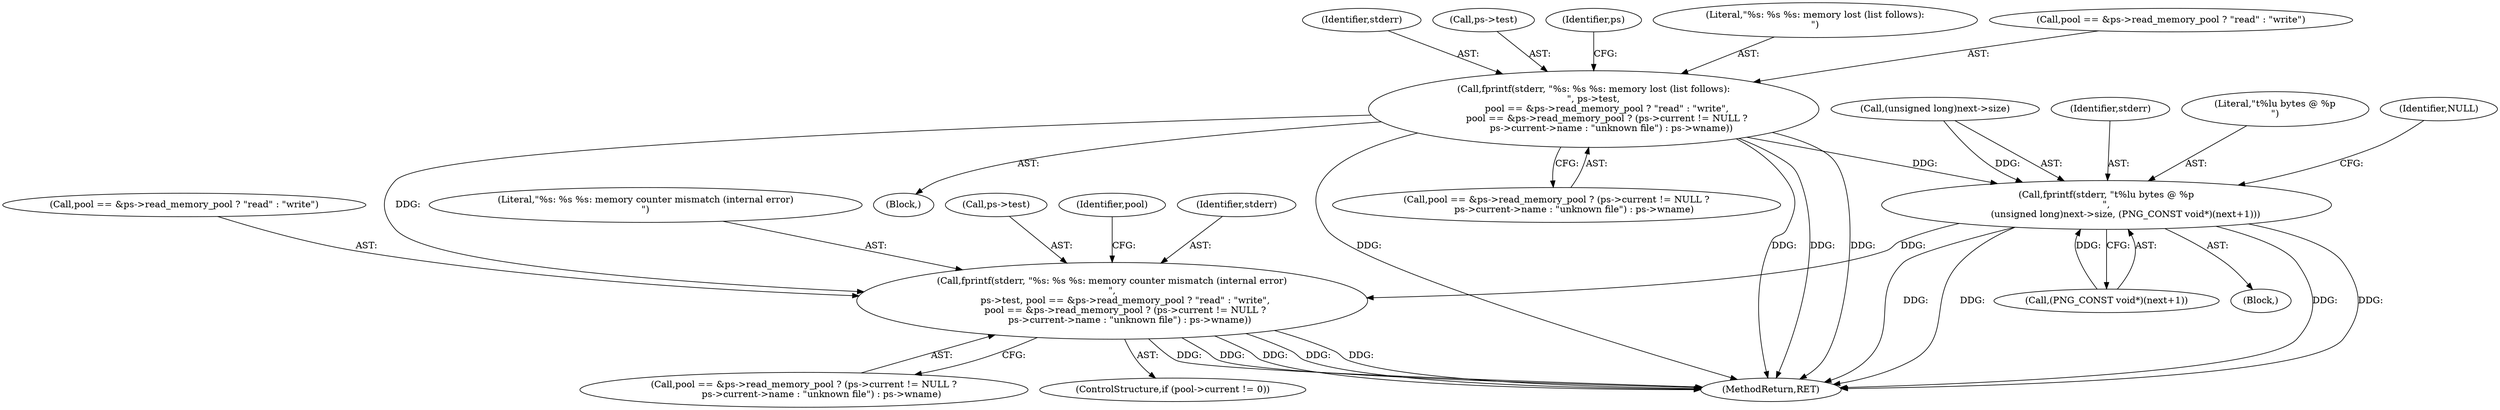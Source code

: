 digraph "0_Android_9d4853418ab2f754c2b63e091c29c5529b8b86ca_141@API" {
"1000115" [label="(Call,fprintf(stderr, \"%s: %s %s: memory lost (list follows):\n\", ps->test,\n         pool == &ps->read_memory_pool ? \"read\" : \"write\",\n         pool == &ps->read_memory_pool ? (ps->current != NULL ?\n            ps->current->name : \"unknown file\") : ps->wname))"];
"1000176" [label="(Call,fprintf(stderr, \"\t%lu bytes @ %p\n\",\n             (unsigned long)next->size, (PNG_CONST void*)(next+1)))"];
"1000224" [label="(Call,fprintf(stderr, \"%s: %s %s: memory counter mismatch (internal error)\n\",\n         ps->test, pool == &ps->read_memory_pool ? \"read\" : \"write\",\n         pool == &ps->read_memory_pool ? (ps->current != NULL ?\n            ps->current->name : \"unknown file\") : ps->wname))"];
"1000177" [label="(Identifier,stderr)"];
"1000227" [label="(Call,ps->test)"];
"1000178" [label="(Literal,\"\t%lu bytes @ %p\n\")"];
"1000263" [label="(Identifier,pool)"];
"1000224" [label="(Call,fprintf(stderr, \"%s: %s %s: memory counter mismatch (internal error)\n\",\n         ps->test, pool == &ps->read_memory_pool ? \"read\" : \"write\",\n         pool == &ps->read_memory_pool ? (ps->current != NULL ?\n            ps->current->name : \"unknown file\") : ps->wname))"];
"1000116" [label="(Identifier,stderr)"];
"1000184" [label="(Call,(PNG_CONST void*)(next+1))"];
"1000130" [label="(Call,pool == &ps->read_memory_pool ? (ps->current != NULL ?\n            ps->current->name : \"unknown file\") : ps->wname)"];
"1000225" [label="(Identifier,stderr)"];
"1000239" [label="(Call,pool == &ps->read_memory_pool ? (ps->current != NULL ?\n            ps->current->name : \"unknown file\") : ps->wname)"];
"1000218" [label="(ControlStructure,if (pool->current != 0))"];
"1000118" [label="(Call,ps->test)"];
"1000154" [label="(Identifier,ps)"];
"1000190" [label="(Identifier,NULL)"];
"1000115" [label="(Call,fprintf(stderr, \"%s: %s %s: memory lost (list follows):\n\", ps->test,\n         pool == &ps->read_memory_pool ? \"read\" : \"write\",\n         pool == &ps->read_memory_pool ? (ps->current != NULL ?\n            ps->current->name : \"unknown file\") : ps->wname))"];
"1000157" [label="(Block,)"];
"1000176" [label="(Call,fprintf(stderr, \"\t%lu bytes @ %p\n\",\n             (unsigned long)next->size, (PNG_CONST void*)(next+1)))"];
"1000117" [label="(Literal,\"%s: %s %s: memory lost (list follows):\n\")"];
"1000230" [label="(Call,pool == &ps->read_memory_pool ? \"read\" : \"write\")"];
"1000121" [label="(Call,pool == &ps->read_memory_pool ? \"read\" : \"write\")"];
"1000114" [label="(Block,)"];
"1000310" [label="(MethodReturn,RET)"];
"1000226" [label="(Literal,\"%s: %s %s: memory counter mismatch (internal error)\n\")"];
"1000179" [label="(Call,(unsigned long)next->size)"];
"1000115" -> "1000114"  [label="AST: "];
"1000115" -> "1000130"  [label="CFG: "];
"1000116" -> "1000115"  [label="AST: "];
"1000117" -> "1000115"  [label="AST: "];
"1000118" -> "1000115"  [label="AST: "];
"1000121" -> "1000115"  [label="AST: "];
"1000130" -> "1000115"  [label="AST: "];
"1000154" -> "1000115"  [label="CFG: "];
"1000115" -> "1000310"  [label="DDG: "];
"1000115" -> "1000310"  [label="DDG: "];
"1000115" -> "1000310"  [label="DDG: "];
"1000115" -> "1000310"  [label="DDG: "];
"1000115" -> "1000176"  [label="DDG: "];
"1000115" -> "1000224"  [label="DDG: "];
"1000176" -> "1000157"  [label="AST: "];
"1000176" -> "1000184"  [label="CFG: "];
"1000177" -> "1000176"  [label="AST: "];
"1000178" -> "1000176"  [label="AST: "];
"1000179" -> "1000176"  [label="AST: "];
"1000184" -> "1000176"  [label="AST: "];
"1000190" -> "1000176"  [label="CFG: "];
"1000176" -> "1000310"  [label="DDG: "];
"1000176" -> "1000310"  [label="DDG: "];
"1000176" -> "1000310"  [label="DDG: "];
"1000176" -> "1000310"  [label="DDG: "];
"1000179" -> "1000176"  [label="DDG: "];
"1000184" -> "1000176"  [label="DDG: "];
"1000176" -> "1000224"  [label="DDG: "];
"1000224" -> "1000218"  [label="AST: "];
"1000224" -> "1000239"  [label="CFG: "];
"1000225" -> "1000224"  [label="AST: "];
"1000226" -> "1000224"  [label="AST: "];
"1000227" -> "1000224"  [label="AST: "];
"1000230" -> "1000224"  [label="AST: "];
"1000239" -> "1000224"  [label="AST: "];
"1000263" -> "1000224"  [label="CFG: "];
"1000224" -> "1000310"  [label="DDG: "];
"1000224" -> "1000310"  [label="DDG: "];
"1000224" -> "1000310"  [label="DDG: "];
"1000224" -> "1000310"  [label="DDG: "];
"1000224" -> "1000310"  [label="DDG: "];
}
